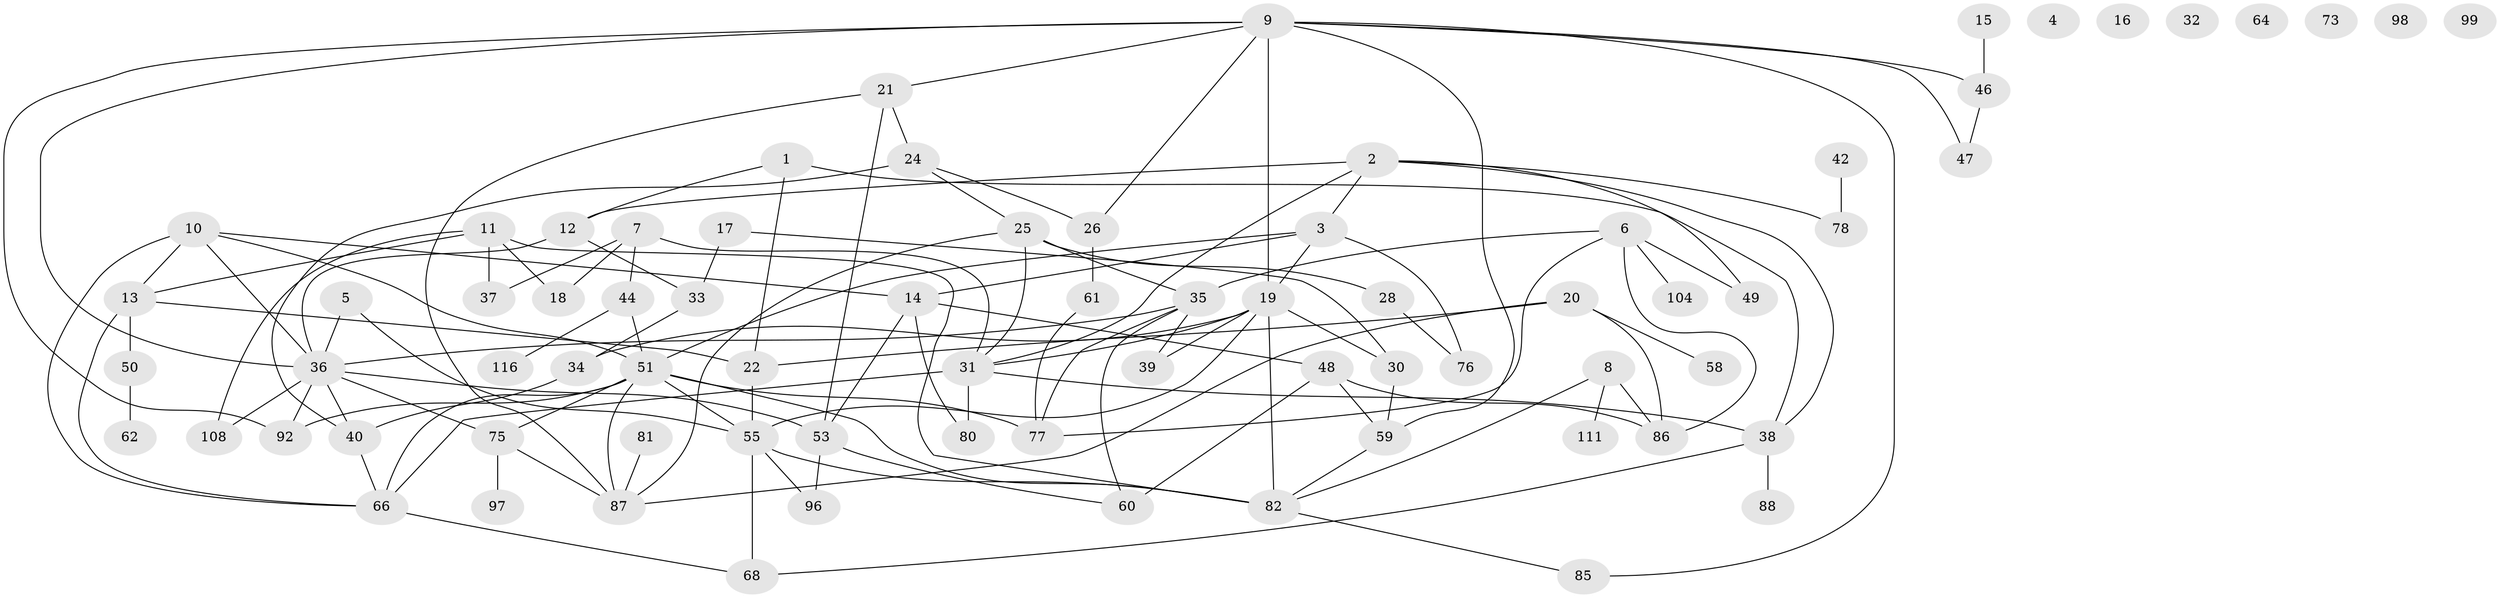 // Generated by graph-tools (version 1.1) at 2025/23/03/03/25 07:23:29]
// undirected, 76 vertices, 125 edges
graph export_dot {
graph [start="1"]
  node [color=gray90,style=filled];
  1 [super="+71"];
  2 [super="+95"];
  3 [super="+106"];
  4;
  5 [super="+79"];
  6 [super="+94"];
  7 [super="+29"];
  8;
  9 [super="+70"];
  10 [super="+43"];
  11 [super="+45"];
  12 [super="+23"];
  13 [super="+105"];
  14 [super="+27"];
  15;
  16;
  17;
  18;
  19 [super="+57"];
  20 [super="+52"];
  21 [super="+54"];
  22 [super="+93"];
  24 [super="+41"];
  25 [super="+101"];
  26 [super="+56"];
  28 [super="+113"];
  30;
  31 [super="+74"];
  32;
  33;
  34 [super="+100"];
  35 [super="+112"];
  36 [super="+83"];
  37;
  38;
  39 [super="+110"];
  40;
  42;
  44;
  46 [super="+69"];
  47 [super="+90"];
  48 [super="+65"];
  49;
  50 [super="+102"];
  51 [super="+72"];
  53 [super="+107"];
  55 [super="+63"];
  58;
  59 [super="+67"];
  60;
  61;
  62;
  64;
  66 [super="+84"];
  68 [super="+91"];
  73;
  75 [super="+114"];
  76;
  77 [super="+115"];
  78;
  80;
  81;
  82 [super="+89"];
  85;
  86 [super="+103"];
  87 [super="+109"];
  88;
  92;
  96;
  97;
  98;
  99;
  104;
  108;
  111;
  116;
  1 -- 38;
  1 -- 12;
  1 -- 22;
  2 -- 3;
  2 -- 78;
  2 -- 49;
  2 -- 38;
  2 -- 31;
  2 -- 12;
  3 -- 14;
  3 -- 51;
  3 -- 19;
  3 -- 76;
  5 -- 55;
  5 -- 36;
  6 -- 35;
  6 -- 49;
  6 -- 104;
  6 -- 77;
  6 -- 86;
  7 -- 37;
  7 -- 44;
  7 -- 18;
  7 -- 31;
  8 -- 82;
  8 -- 86;
  8 -- 111;
  9 -- 19 [weight=2];
  9 -- 21;
  9 -- 85;
  9 -- 92;
  9 -- 46;
  9 -- 59;
  9 -- 36;
  9 -- 47;
  9 -- 26;
  10 -- 14;
  10 -- 66;
  10 -- 51;
  10 -- 36;
  10 -- 13;
  11 -- 18;
  11 -- 13;
  11 -- 82;
  11 -- 108;
  11 -- 37;
  12 -- 33;
  12 -- 36;
  13 -- 22 [weight=2];
  13 -- 66;
  13 -- 50;
  14 -- 80;
  14 -- 48;
  14 -- 53;
  15 -- 46;
  17 -- 30;
  17 -- 33;
  19 -- 30;
  19 -- 31;
  19 -- 34;
  19 -- 55;
  19 -- 82;
  19 -- 39;
  20 -- 87;
  20 -- 58;
  20 -- 22;
  20 -- 86;
  21 -- 53;
  21 -- 87;
  21 -- 24;
  22 -- 55;
  24 -- 40 [weight=2];
  24 -- 26;
  24 -- 25;
  25 -- 31;
  25 -- 87;
  25 -- 35;
  25 -- 28;
  26 -- 61;
  28 -- 76;
  30 -- 59;
  31 -- 80;
  31 -- 38;
  31 -- 66;
  33 -- 34;
  34 -- 40;
  35 -- 60;
  35 -- 36;
  35 -- 39;
  35 -- 77;
  36 -- 92;
  36 -- 40;
  36 -- 108;
  36 -- 53;
  36 -- 75;
  38 -- 88;
  38 -- 68;
  40 -- 66;
  42 -- 78;
  44 -- 51;
  44 -- 116;
  46 -- 47;
  48 -- 59;
  48 -- 60;
  48 -- 86;
  50 -- 62;
  51 -- 55 [weight=2];
  51 -- 87;
  51 -- 92;
  51 -- 66;
  51 -- 82;
  51 -- 75;
  51 -- 77;
  53 -- 60;
  53 -- 96;
  55 -- 96;
  55 -- 82;
  55 -- 68;
  59 -- 82;
  61 -- 77;
  66 -- 68;
  75 -- 87;
  75 -- 97;
  81 -- 87;
  82 -- 85;
}
